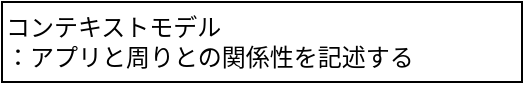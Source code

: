 <mxfile>
    <diagram id="Wnp1_rnDDYeG8wCZdEWS" name="ページ1">
        <mxGraphModel dx="202" dy="685" grid="1" gridSize="10" guides="1" tooltips="1" connect="1" arrows="1" fold="1" page="1" pageScale="1" pageWidth="827" pageHeight="1169" math="0" shadow="0">
            <root>
                <mxCell id="0"/>
                <mxCell id="1" parent="0"/>
                <mxCell id="2" value="コンテキストモデル&lt;br&gt;：アプリと周りとの関係性を記述する" style="rounded=0;whiteSpace=wrap;html=1;align=left;" vertex="1" parent="1">
                    <mxGeometry x="40" y="40" width="260" height="40" as="geometry"/>
                </mxCell>
            </root>
        </mxGraphModel>
    </diagram>
</mxfile>